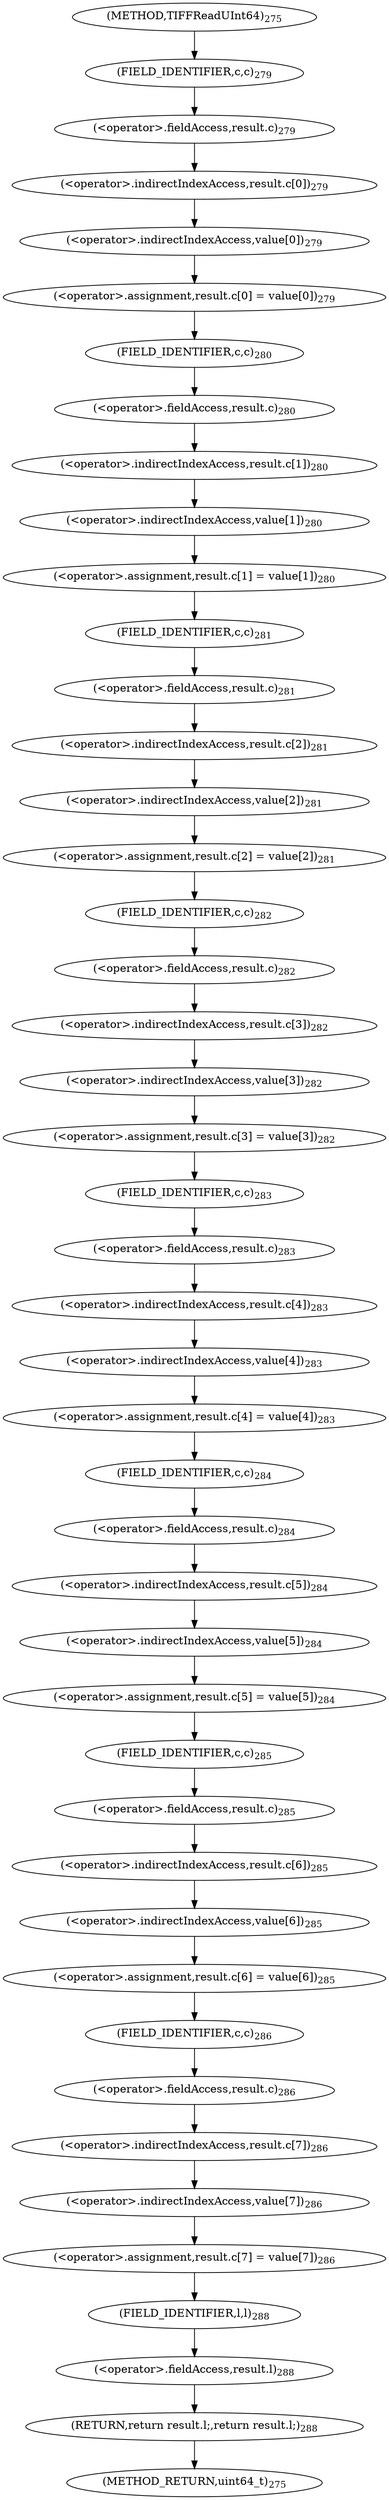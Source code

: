 digraph "TIFFReadUInt64" {  
"78304" [label = <(&lt;operator&gt;.assignment,result.c[0] = value[0])<SUB>279</SUB>> ]
"78313" [label = <(&lt;operator&gt;.assignment,result.c[1] = value[1])<SUB>280</SUB>> ]
"78322" [label = <(&lt;operator&gt;.assignment,result.c[2] = value[2])<SUB>281</SUB>> ]
"78331" [label = <(&lt;operator&gt;.assignment,result.c[3] = value[3])<SUB>282</SUB>> ]
"78340" [label = <(&lt;operator&gt;.assignment,result.c[4] = value[4])<SUB>283</SUB>> ]
"78349" [label = <(&lt;operator&gt;.assignment,result.c[5] = value[5])<SUB>284</SUB>> ]
"78358" [label = <(&lt;operator&gt;.assignment,result.c[6] = value[6])<SUB>285</SUB>> ]
"78367" [label = <(&lt;operator&gt;.assignment,result.c[7] = value[7])<SUB>286</SUB>> ]
"78376" [label = <(RETURN,return result.l;,return result.l;)<SUB>288</SUB>> ]
"78305" [label = <(&lt;operator&gt;.indirectIndexAccess,result.c[0])<SUB>279</SUB>> ]
"78310" [label = <(&lt;operator&gt;.indirectIndexAccess,value[0])<SUB>279</SUB>> ]
"78314" [label = <(&lt;operator&gt;.indirectIndexAccess,result.c[1])<SUB>280</SUB>> ]
"78319" [label = <(&lt;operator&gt;.indirectIndexAccess,value[1])<SUB>280</SUB>> ]
"78323" [label = <(&lt;operator&gt;.indirectIndexAccess,result.c[2])<SUB>281</SUB>> ]
"78328" [label = <(&lt;operator&gt;.indirectIndexAccess,value[2])<SUB>281</SUB>> ]
"78332" [label = <(&lt;operator&gt;.indirectIndexAccess,result.c[3])<SUB>282</SUB>> ]
"78337" [label = <(&lt;operator&gt;.indirectIndexAccess,value[3])<SUB>282</SUB>> ]
"78341" [label = <(&lt;operator&gt;.indirectIndexAccess,result.c[4])<SUB>283</SUB>> ]
"78346" [label = <(&lt;operator&gt;.indirectIndexAccess,value[4])<SUB>283</SUB>> ]
"78350" [label = <(&lt;operator&gt;.indirectIndexAccess,result.c[5])<SUB>284</SUB>> ]
"78355" [label = <(&lt;operator&gt;.indirectIndexAccess,value[5])<SUB>284</SUB>> ]
"78359" [label = <(&lt;operator&gt;.indirectIndexAccess,result.c[6])<SUB>285</SUB>> ]
"78364" [label = <(&lt;operator&gt;.indirectIndexAccess,value[6])<SUB>285</SUB>> ]
"78368" [label = <(&lt;operator&gt;.indirectIndexAccess,result.c[7])<SUB>286</SUB>> ]
"78373" [label = <(&lt;operator&gt;.indirectIndexAccess,value[7])<SUB>286</SUB>> ]
"78377" [label = <(&lt;operator&gt;.fieldAccess,result.l)<SUB>288</SUB>> ]
"78306" [label = <(&lt;operator&gt;.fieldAccess,result.c)<SUB>279</SUB>> ]
"78315" [label = <(&lt;operator&gt;.fieldAccess,result.c)<SUB>280</SUB>> ]
"78324" [label = <(&lt;operator&gt;.fieldAccess,result.c)<SUB>281</SUB>> ]
"78333" [label = <(&lt;operator&gt;.fieldAccess,result.c)<SUB>282</SUB>> ]
"78342" [label = <(&lt;operator&gt;.fieldAccess,result.c)<SUB>283</SUB>> ]
"78351" [label = <(&lt;operator&gt;.fieldAccess,result.c)<SUB>284</SUB>> ]
"78360" [label = <(&lt;operator&gt;.fieldAccess,result.c)<SUB>285</SUB>> ]
"78369" [label = <(&lt;operator&gt;.fieldAccess,result.c)<SUB>286</SUB>> ]
"78379" [label = <(FIELD_IDENTIFIER,l,l)<SUB>288</SUB>> ]
"78308" [label = <(FIELD_IDENTIFIER,c,c)<SUB>279</SUB>> ]
"78317" [label = <(FIELD_IDENTIFIER,c,c)<SUB>280</SUB>> ]
"78326" [label = <(FIELD_IDENTIFIER,c,c)<SUB>281</SUB>> ]
"78335" [label = <(FIELD_IDENTIFIER,c,c)<SUB>282</SUB>> ]
"78344" [label = <(FIELD_IDENTIFIER,c,c)<SUB>283</SUB>> ]
"78353" [label = <(FIELD_IDENTIFIER,c,c)<SUB>284</SUB>> ]
"78362" [label = <(FIELD_IDENTIFIER,c,c)<SUB>285</SUB>> ]
"78371" [label = <(FIELD_IDENTIFIER,c,c)<SUB>286</SUB>> ]
"78300" [label = <(METHOD,TIFFReadUInt64)<SUB>275</SUB>> ]
"78380" [label = <(METHOD_RETURN,uint64_t)<SUB>275</SUB>> ]
  "78304" -> "78317" 
  "78313" -> "78326" 
  "78322" -> "78335" 
  "78331" -> "78344" 
  "78340" -> "78353" 
  "78349" -> "78362" 
  "78358" -> "78371" 
  "78367" -> "78379" 
  "78376" -> "78380" 
  "78305" -> "78310" 
  "78310" -> "78304" 
  "78314" -> "78319" 
  "78319" -> "78313" 
  "78323" -> "78328" 
  "78328" -> "78322" 
  "78332" -> "78337" 
  "78337" -> "78331" 
  "78341" -> "78346" 
  "78346" -> "78340" 
  "78350" -> "78355" 
  "78355" -> "78349" 
  "78359" -> "78364" 
  "78364" -> "78358" 
  "78368" -> "78373" 
  "78373" -> "78367" 
  "78377" -> "78376" 
  "78306" -> "78305" 
  "78315" -> "78314" 
  "78324" -> "78323" 
  "78333" -> "78332" 
  "78342" -> "78341" 
  "78351" -> "78350" 
  "78360" -> "78359" 
  "78369" -> "78368" 
  "78379" -> "78377" 
  "78308" -> "78306" 
  "78317" -> "78315" 
  "78326" -> "78324" 
  "78335" -> "78333" 
  "78344" -> "78342" 
  "78353" -> "78351" 
  "78362" -> "78360" 
  "78371" -> "78369" 
  "78300" -> "78308" 
}
